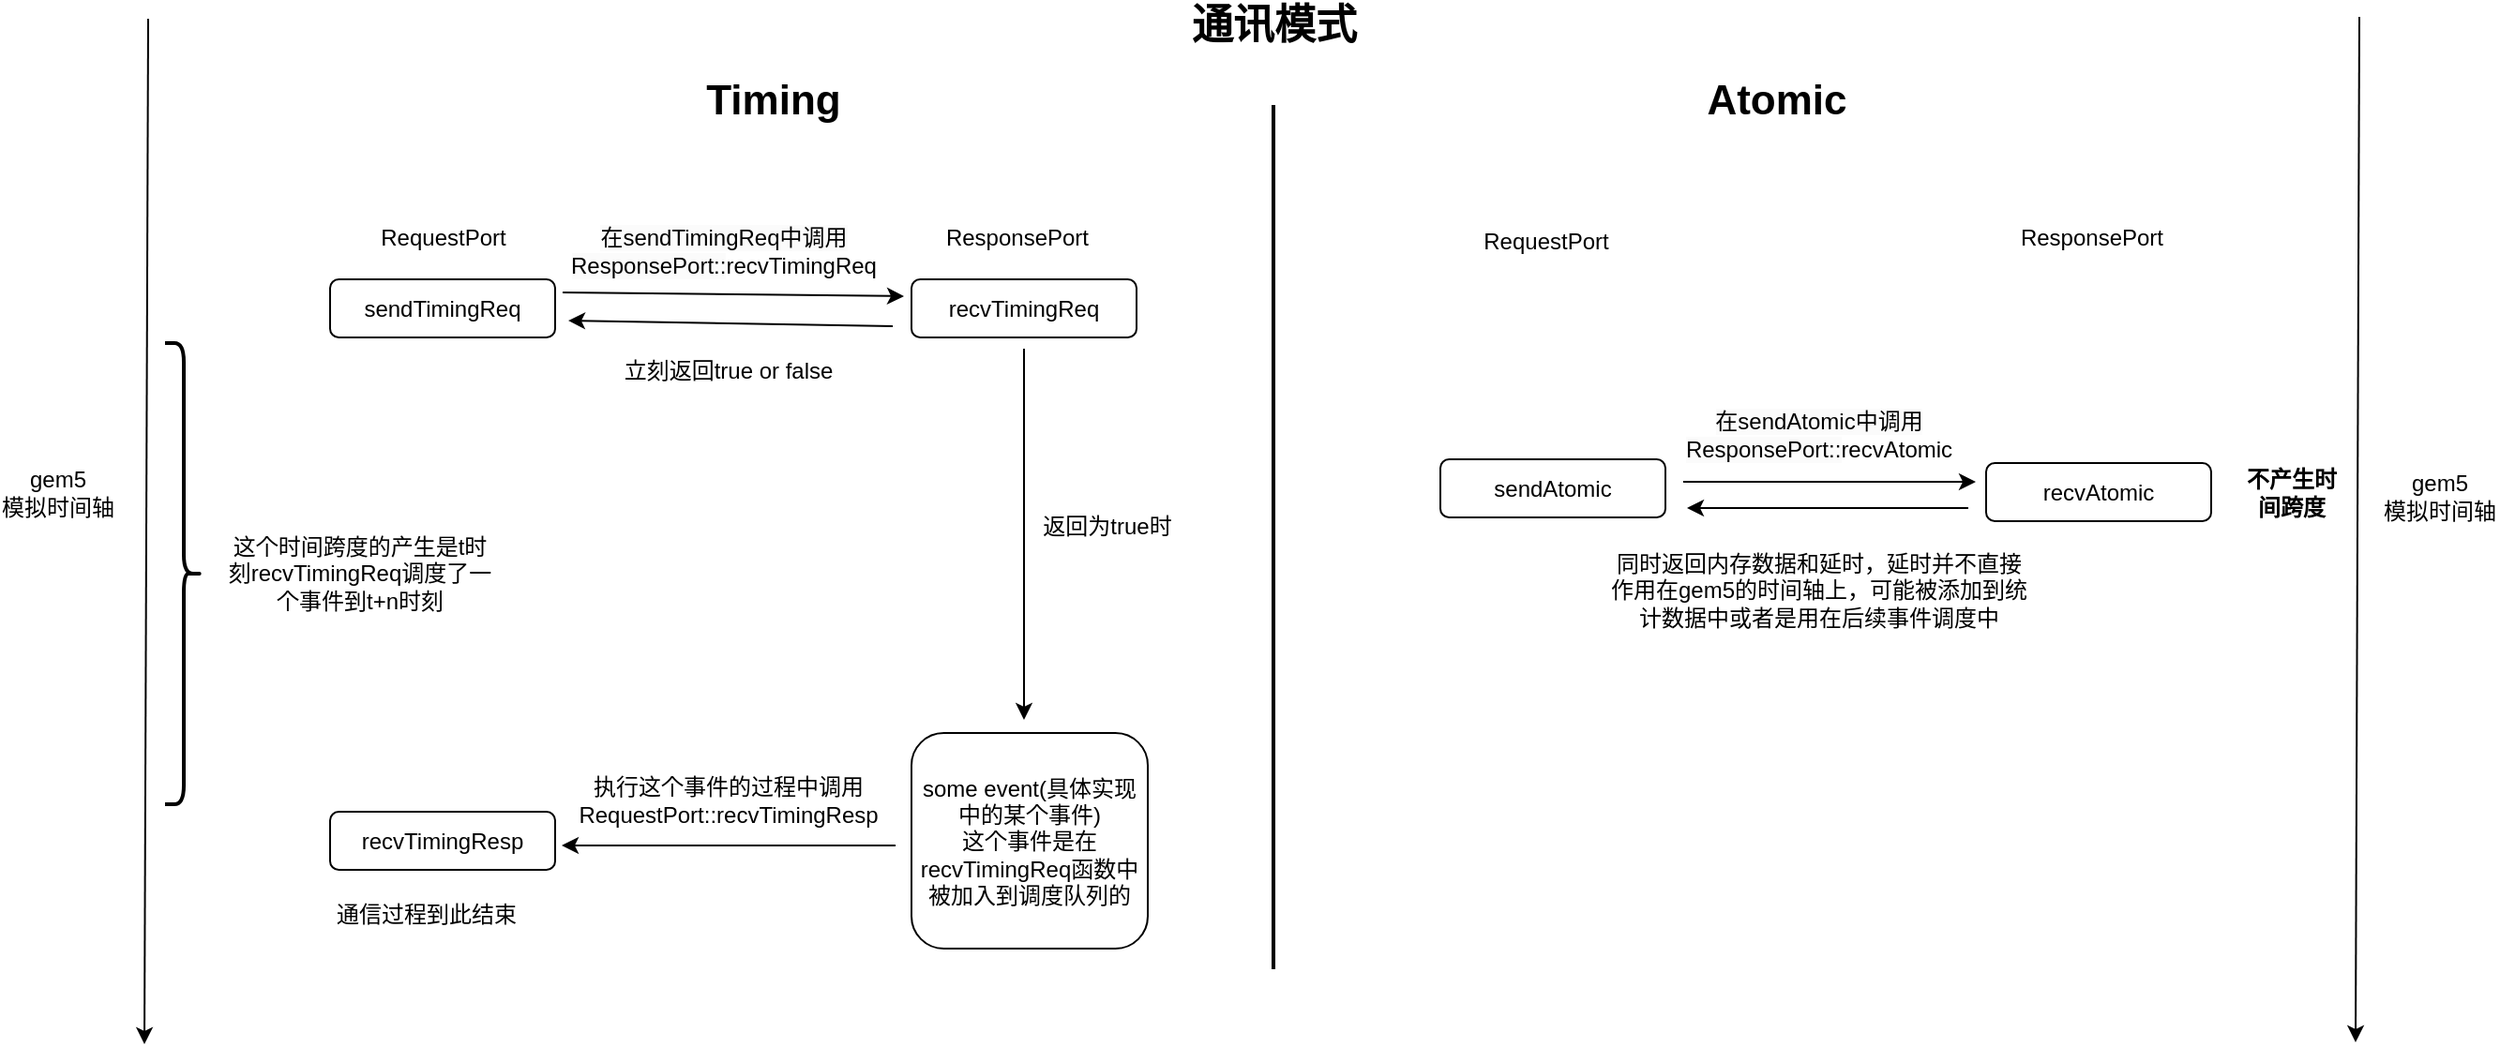 <mxfile version="22.0.3" type="device">
  <diagram name="第 1 页" id="zQ6ddKFEDqdw8Ij1EzcF">
    <mxGraphModel dx="1405" dy="880" grid="0" gridSize="10" guides="1" tooltips="1" connect="1" arrows="1" fold="1" page="1" pageScale="1" pageWidth="4681" pageHeight="3300" background="none" math="0" shadow="0">
      <root>
        <mxCell id="0" />
        <mxCell id="1" parent="0" />
        <mxCell id="eYe4npBD2eujF9al3DNA-1" value="&lt;b&gt;&lt;font style=&quot;font-size: 22px;&quot;&gt;通讯模式&lt;/font&gt;&lt;/b&gt;" style="text;html=1;strokeColor=none;fillColor=none;align=center;verticalAlign=middle;whiteSpace=wrap;rounded=0;" vertex="1" parent="1">
          <mxGeometry x="943" y="164" width="139" height="19" as="geometry" />
        </mxCell>
        <mxCell id="eYe4npBD2eujF9al3DNA-2" value="" style="endArrow=none;html=1;rounded=0;strokeWidth=2;" edge="1" parent="1">
          <mxGeometry width="50" height="50" relative="1" as="geometry">
            <mxPoint x="1012" y="677" as="sourcePoint" />
            <mxPoint x="1012" y="216" as="targetPoint" />
          </mxGeometry>
        </mxCell>
        <mxCell id="eYe4npBD2eujF9al3DNA-3" value="&lt;span style=&quot;font-size: 22px;&quot;&gt;&lt;b&gt;Timing&lt;/b&gt;&lt;/span&gt;" style="text;html=1;strokeColor=none;fillColor=none;align=center;verticalAlign=middle;whiteSpace=wrap;rounded=0;" vertex="1" parent="1">
          <mxGeometry x="676" y="204" width="139" height="19" as="geometry" />
        </mxCell>
        <mxCell id="eYe4npBD2eujF9al3DNA-4" value="&lt;span style=&quot;font-size: 22px;&quot;&gt;&lt;b&gt;Atomic&lt;/b&gt;&lt;/span&gt;" style="text;html=1;strokeColor=none;fillColor=none;align=center;verticalAlign=middle;whiteSpace=wrap;rounded=0;" vertex="1" parent="1">
          <mxGeometry x="1211" y="204" width="139" height="19" as="geometry" />
        </mxCell>
        <mxCell id="eYe4npBD2eujF9al3DNA-6" value="RequestPort" style="text;html=1;strokeColor=none;fillColor=none;align=center;verticalAlign=middle;whiteSpace=wrap;rounded=0;" vertex="1" parent="1">
          <mxGeometry x="527.5" y="272" width="83" height="30" as="geometry" />
        </mxCell>
        <mxCell id="eYe4npBD2eujF9al3DNA-7" value="ResponsePort" style="text;html=1;strokeColor=none;fillColor=none;align=center;verticalAlign=middle;whiteSpace=wrap;rounded=0;" vertex="1" parent="1">
          <mxGeometry x="833.5" y="272" width="83" height="30" as="geometry" />
        </mxCell>
        <mxCell id="eYe4npBD2eujF9al3DNA-8" value="" style="endArrow=classic;html=1;rounded=0;" edge="1" parent="1">
          <mxGeometry width="50" height="50" relative="1" as="geometry">
            <mxPoint x="412" y="170" as="sourcePoint" />
            <mxPoint x="410" y="717" as="targetPoint" />
          </mxGeometry>
        </mxCell>
        <mxCell id="eYe4npBD2eujF9al3DNA-9" value="gem5&lt;br&gt;模拟时间轴" style="text;html=1;strokeColor=none;fillColor=none;align=center;verticalAlign=middle;whiteSpace=wrap;rounded=0;" vertex="1" parent="1">
          <mxGeometry x="333" y="408" width="62" height="30" as="geometry" />
        </mxCell>
        <mxCell id="eYe4npBD2eujF9al3DNA-10" value="sendTimingReq" style="rounded=1;whiteSpace=wrap;html=1;" vertex="1" parent="1">
          <mxGeometry x="509" y="309" width="120" height="31" as="geometry" />
        </mxCell>
        <mxCell id="eYe4npBD2eujF9al3DNA-11" value="recvTimingReq" style="rounded=1;whiteSpace=wrap;html=1;" vertex="1" parent="1">
          <mxGeometry x="819" y="309" width="120" height="31" as="geometry" />
        </mxCell>
        <mxCell id="eYe4npBD2eujF9al3DNA-12" value="" style="endArrow=classic;html=1;rounded=0;" edge="1" parent="1">
          <mxGeometry width="50" height="50" relative="1" as="geometry">
            <mxPoint x="633" y="316" as="sourcePoint" />
            <mxPoint x="815" y="318" as="targetPoint" />
          </mxGeometry>
        </mxCell>
        <mxCell id="eYe4npBD2eujF9al3DNA-13" value="&lt;span style=&quot;color: rgb(0, 0, 0); font-family: Helvetica; font-size: 12px; font-style: normal; font-variant-ligatures: normal; font-variant-caps: normal; font-weight: 400; letter-spacing: normal; orphans: 2; text-align: center; text-indent: 0px; text-transform: none; widows: 2; word-spacing: 0px; -webkit-text-stroke-width: 0px; background-color: rgb(251, 251, 251); text-decoration-thickness: initial; text-decoration-style: initial; text-decoration-color: initial; float: none; display: inline !important;&quot;&gt;在sendTimingReq中调用ResponsePort::&lt;/span&gt;recvTimingReq" style="text;html=1;strokeColor=none;fillColor=none;align=center;verticalAlign=middle;whiteSpace=wrap;rounded=0;" vertex="1" parent="1">
          <mxGeometry x="633" y="263" width="172" height="62" as="geometry" />
        </mxCell>
        <mxCell id="eYe4npBD2eujF9al3DNA-14" value="立刻返回true or false" style="text;html=1;strokeColor=none;fillColor=none;align=center;verticalAlign=middle;whiteSpace=wrap;rounded=0;" vertex="1" parent="1">
          <mxGeometry x="651" y="343" width="141" height="30" as="geometry" />
        </mxCell>
        <mxCell id="eYe4npBD2eujF9al3DNA-15" value="" style="endArrow=classic;html=1;rounded=0;" edge="1" parent="1">
          <mxGeometry width="50" height="50" relative="1" as="geometry">
            <mxPoint x="809" y="334" as="sourcePoint" />
            <mxPoint x="636" y="331" as="targetPoint" />
          </mxGeometry>
        </mxCell>
        <mxCell id="eYe4npBD2eujF9al3DNA-16" value="some event(具体实现中的某个事件)&lt;br&gt;这个事件是在recvTimingReq函数中被加入到调度队列的" style="rounded=1;whiteSpace=wrap;html=1;" vertex="1" parent="1">
          <mxGeometry x="819" y="551" width="126" height="115" as="geometry" />
        </mxCell>
        <mxCell id="eYe4npBD2eujF9al3DNA-17" value="" style="endArrow=classic;html=1;rounded=0;" edge="1" parent="1">
          <mxGeometry width="50" height="50" relative="1" as="geometry">
            <mxPoint x="879" y="346" as="sourcePoint" />
            <mxPoint x="879" y="544" as="targetPoint" />
          </mxGeometry>
        </mxCell>
        <mxCell id="eYe4npBD2eujF9al3DNA-18" value="返回为true时" style="text;html=1;strokeColor=none;fillColor=none;align=center;verticalAlign=middle;whiteSpace=wrap;rounded=0;" vertex="1" parent="1">
          <mxGeometry x="883" y="419" width="81" height="43" as="geometry" />
        </mxCell>
        <mxCell id="eYe4npBD2eujF9al3DNA-20" value="recvTimingResp" style="rounded=1;whiteSpace=wrap;html=1;" vertex="1" parent="1">
          <mxGeometry x="509" y="593" width="120" height="31" as="geometry" />
        </mxCell>
        <mxCell id="eYe4npBD2eujF9al3DNA-21" value="" style="endArrow=classic;html=1;rounded=0;" edge="1" parent="1">
          <mxGeometry width="50" height="50" relative="1" as="geometry">
            <mxPoint x="810.5" y="611" as="sourcePoint" />
            <mxPoint x="632.5" y="611" as="targetPoint" />
          </mxGeometry>
        </mxCell>
        <mxCell id="eYe4npBD2eujF9al3DNA-22" value="执行这个事件的过程中调用RequestPort::recvTimingResp" style="text;html=1;strokeColor=none;fillColor=none;align=center;verticalAlign=middle;whiteSpace=wrap;rounded=0;" vertex="1" parent="1">
          <mxGeometry x="618" y="572" width="207" height="30" as="geometry" />
        </mxCell>
        <mxCell id="eYe4npBD2eujF9al3DNA-24" value="通信过程到此结束" style="text;html=1;strokeColor=none;fillColor=none;align=center;verticalAlign=middle;whiteSpace=wrap;rounded=0;" vertex="1" parent="1">
          <mxGeometry x="509" y="633" width="102.5" height="30" as="geometry" />
        </mxCell>
        <mxCell id="eYe4npBD2eujF9al3DNA-25" value="" style="shape=curlyBracket;whiteSpace=wrap;html=1;rounded=1;flipH=1;labelPosition=right;verticalLabelPosition=middle;align=left;verticalAlign=middle;strokeWidth=2;" vertex="1" parent="1">
          <mxGeometry x="421" y="343" width="20" height="246" as="geometry" />
        </mxCell>
        <mxCell id="eYe4npBD2eujF9al3DNA-26" value="这个时间跨度的产生是t时刻recvTimingReq调度了一个事件到t+n时刻" style="text;html=1;strokeColor=none;fillColor=none;align=center;verticalAlign=middle;whiteSpace=wrap;rounded=0;" vertex="1" parent="1">
          <mxGeometry x="452" y="451" width="146" height="30" as="geometry" />
        </mxCell>
        <mxCell id="eYe4npBD2eujF9al3DNA-27" value="" style="endArrow=classic;html=1;rounded=0;" edge="1" parent="1">
          <mxGeometry width="50" height="50" relative="1" as="geometry">
            <mxPoint x="1591" y="169" as="sourcePoint" />
            <mxPoint x="1589" y="716" as="targetPoint" />
          </mxGeometry>
        </mxCell>
        <mxCell id="eYe4npBD2eujF9al3DNA-28" value="gem5&lt;br&gt;模拟时间轴" style="text;html=1;strokeColor=none;fillColor=none;align=center;verticalAlign=middle;whiteSpace=wrap;rounded=0;" vertex="1" parent="1">
          <mxGeometry x="1603" y="410" width="62" height="30" as="geometry" />
        </mxCell>
        <mxCell id="eYe4npBD2eujF9al3DNA-29" value="RequestPort" style="text;html=1;strokeColor=none;fillColor=none;align=center;verticalAlign=middle;whiteSpace=wrap;rounded=0;" vertex="1" parent="1">
          <mxGeometry x="1116" y="274" width="83" height="30" as="geometry" />
        </mxCell>
        <mxCell id="eYe4npBD2eujF9al3DNA-30" value="ResponsePort" style="text;html=1;strokeColor=none;fillColor=none;align=center;verticalAlign=middle;whiteSpace=wrap;rounded=0;" vertex="1" parent="1">
          <mxGeometry x="1407" y="272" width="83" height="30" as="geometry" />
        </mxCell>
        <mxCell id="eYe4npBD2eujF9al3DNA-31" value="sendAtomic" style="rounded=1;whiteSpace=wrap;html=1;" vertex="1" parent="1">
          <mxGeometry x="1101" y="405" width="120" height="31" as="geometry" />
        </mxCell>
        <mxCell id="eYe4npBD2eujF9al3DNA-32" value="recvAtomic" style="rounded=1;whiteSpace=wrap;html=1;" vertex="1" parent="1">
          <mxGeometry x="1392" y="407" width="120" height="31" as="geometry" />
        </mxCell>
        <mxCell id="eYe4npBD2eujF9al3DNA-33" value="&lt;span style=&quot;color: rgb(0, 0, 0); font-family: Helvetica; font-size: 12px; font-style: normal; font-variant-ligatures: normal; font-variant-caps: normal; font-weight: 400; letter-spacing: normal; orphans: 2; text-align: center; text-indent: 0px; text-transform: none; widows: 2; word-spacing: 0px; -webkit-text-stroke-width: 0px; background-color: rgb(251, 251, 251); text-decoration-thickness: initial; text-decoration-style: initial; text-decoration-color: initial; float: none; display: inline !important;&quot;&gt;在sendAtomic中调用ResponsePort::&lt;/span&gt;recvAtomic" style="text;html=1;strokeColor=none;fillColor=none;align=center;verticalAlign=middle;whiteSpace=wrap;rounded=0;" vertex="1" parent="1">
          <mxGeometry x="1216.5" y="361" width="172" height="62" as="geometry" />
        </mxCell>
        <mxCell id="eYe4npBD2eujF9al3DNA-34" value="" style="endArrow=classic;html=1;rounded=0;" edge="1" parent="1">
          <mxGeometry width="50" height="50" relative="1" as="geometry">
            <mxPoint x="1230.5" y="417" as="sourcePoint" />
            <mxPoint x="1386.5" y="417" as="targetPoint" />
          </mxGeometry>
        </mxCell>
        <mxCell id="eYe4npBD2eujF9al3DNA-35" value="" style="endArrow=classic;html=1;rounded=0;" edge="1" parent="1">
          <mxGeometry width="50" height="50" relative="1" as="geometry">
            <mxPoint x="1382.5" y="431" as="sourcePoint" />
            <mxPoint x="1232.5" y="431" as="targetPoint" />
          </mxGeometry>
        </mxCell>
        <mxCell id="eYe4npBD2eujF9al3DNA-36" value="同时返回内存数据和延时，延时并不直接作用在gem5的时间轴上，可能被添加到统计数据中或者是用在后续事件调度中" style="text;html=1;strokeColor=none;fillColor=none;align=center;verticalAlign=middle;whiteSpace=wrap;rounded=0;" vertex="1" parent="1">
          <mxGeometry x="1189.5" y="429" width="226" height="91" as="geometry" />
        </mxCell>
        <mxCell id="eYe4npBD2eujF9al3DNA-37" value="&lt;b&gt;不产生时间跨度&lt;/b&gt;" style="text;html=1;strokeColor=none;fillColor=none;align=center;verticalAlign=middle;whiteSpace=wrap;rounded=0;" vertex="1" parent="1">
          <mxGeometry x="1525" y="408" width="60" height="30" as="geometry" />
        </mxCell>
      </root>
    </mxGraphModel>
  </diagram>
</mxfile>
